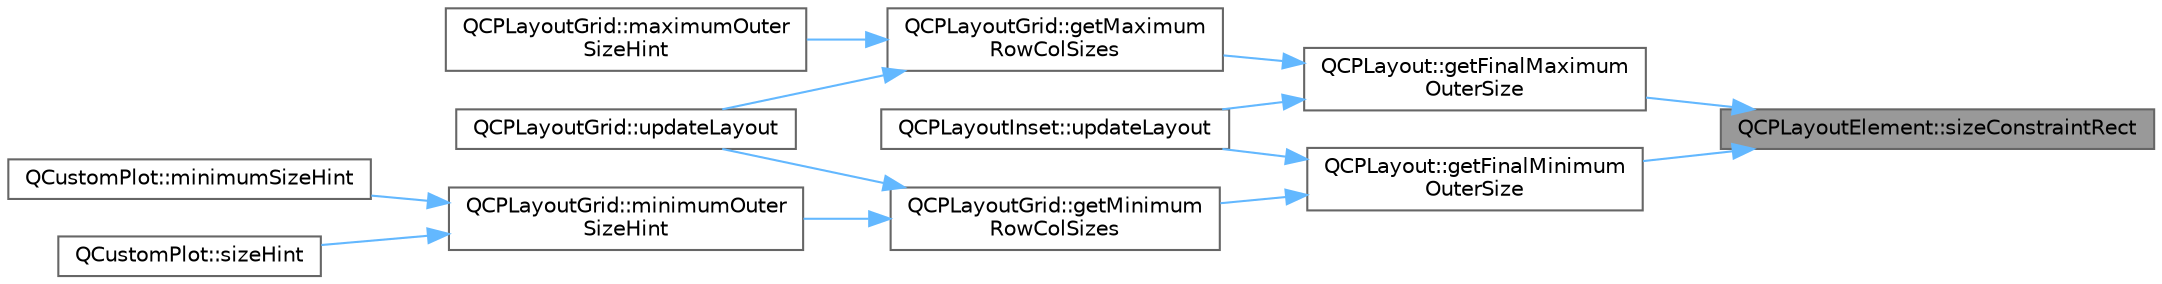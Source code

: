 digraph "QCPLayoutElement::sizeConstraintRect"
{
 // LATEX_PDF_SIZE
  bgcolor="transparent";
  edge [fontname=Helvetica,fontsize=10,labelfontname=Helvetica,labelfontsize=10];
  node [fontname=Helvetica,fontsize=10,shape=box,height=0.2,width=0.4];
  rankdir="RL";
  Node1 [label="QCPLayoutElement::sizeConstraintRect",height=0.2,width=0.4,color="gray40", fillcolor="grey60", style="filled", fontcolor="black",tooltip=" "];
  Node1 -> Node2 [dir="back",color="steelblue1",style="solid"];
  Node2 [label="QCPLayout::getFinalMaximum\lOuterSize",height=0.2,width=0.4,color="grey40", fillcolor="white", style="filled",URL="$class_q_c_p_layout.html#add49fd6843821a6126914b837ed52e22",tooltip=" "];
  Node2 -> Node3 [dir="back",color="steelblue1",style="solid"];
  Node3 [label="QCPLayoutGrid::getMaximum\lRowColSizes",height=0.2,width=0.4,color="grey40", fillcolor="white", style="filled",URL="$class_q_c_p_layout_grid.html#a9be77011ec5b5dfbe7fbda126659e1eb",tooltip=" "];
  Node3 -> Node4 [dir="back",color="steelblue1",style="solid"];
  Node4 [label="QCPLayoutGrid::maximumOuter\lSizeHint",height=0.2,width=0.4,color="grey40", fillcolor="white", style="filled",URL="$class_q_c_p_layout_grid.html#a41ce0014c220d77b909e2ca937f0e599",tooltip=" "];
  Node3 -> Node5 [dir="back",color="steelblue1",style="solid"];
  Node5 [label="QCPLayoutGrid::updateLayout",height=0.2,width=0.4,color="grey40", fillcolor="white", style="filled",URL="$class_q_c_p_layout_grid.html#a6cf43f14d3fa335fd8758561ccf1f78c",tooltip=" "];
  Node2 -> Node6 [dir="back",color="steelblue1",style="solid"];
  Node6 [label="QCPLayoutInset::updateLayout",height=0.2,width=0.4,color="grey40", fillcolor="white", style="filled",URL="$class_q_c_p_layout_inset.html#a493526b922ea66a75c45ef1842446988",tooltip=" "];
  Node1 -> Node7 [dir="back",color="steelblue1",style="solid"];
  Node7 [label="QCPLayout::getFinalMinimum\lOuterSize",height=0.2,width=0.4,color="grey40", fillcolor="white", style="filled",URL="$class_q_c_p_layout.html#a864fddc84721f186663faf3683f1fa70",tooltip=" "];
  Node7 -> Node8 [dir="back",color="steelblue1",style="solid"];
  Node8 [label="QCPLayoutGrid::getMinimum\lRowColSizes",height=0.2,width=0.4,color="grey40", fillcolor="white", style="filled",URL="$class_q_c_p_layout_grid.html#a4b9a251919936f127a63fc1b9911cd4e",tooltip=" "];
  Node8 -> Node9 [dir="back",color="steelblue1",style="solid"];
  Node9 [label="QCPLayoutGrid::minimumOuter\lSizeHint",height=0.2,width=0.4,color="grey40", fillcolor="white", style="filled",URL="$class_q_c_p_layout_grid.html#a0438bc58b4d3894d01db95b08d4268df",tooltip=" "];
  Node9 -> Node10 [dir="back",color="steelblue1",style="solid"];
  Node10 [label="QCustomPlot::minimumSizeHint",height=0.2,width=0.4,color="grey40", fillcolor="white", style="filled",URL="$class_q_custom_plot.html#a968a01cd4077d63aecde1aef1db057fc",tooltip=" "];
  Node9 -> Node11 [dir="back",color="steelblue1",style="solid"];
  Node11 [label="QCustomPlot::sizeHint",height=0.2,width=0.4,color="grey40", fillcolor="white", style="filled",URL="$class_q_custom_plot.html#ac9d6fe101e082daf756903b11f6e6213",tooltip=" "];
  Node8 -> Node5 [dir="back",color="steelblue1",style="solid"];
  Node7 -> Node6 [dir="back",color="steelblue1",style="solid"];
}
